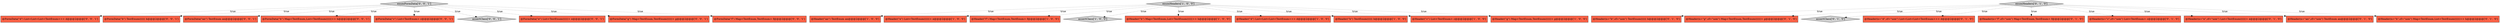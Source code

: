 digraph {
22 [style = filled, label = "@FormData(\"d\") List<List<List<TestEnum>>> d@@@2@@@['0', '0', '1']", fillcolor = tomato, shape = box image = "AAA0AAABBB3BBB"];
28 [style = filled, label = "@FormData(\"b\") TestEnum(((((( b@@@2@@@['0', '0', '1']", fillcolor = tomato, shape = box image = "AAA0AAABBB3BBB"];
9 [style = filled, label = "@Header(\"an\") TestEnum an@@@2@@@['1', '0', '0']", fillcolor = tomato, shape = box image = "AAA0AAABBB1BBB"];
6 [style = filled, label = "@Header(\"e\") List<TestEnum((((((> e@@@2@@@['1', '0', '0']", fillcolor = tomato, shape = box image = "AAA0AAABBB1BBB"];
18 [style = filled, label = "@Header(n=\"b\",cf=\"uon\") TestEnum(((((( b@@@2@@@['0', '1', '0']", fillcolor = tomato, shape = box image = "AAA0AAABBB2BBB"];
19 [style = filled, label = "@Header(n=\"g\",cf=\"uon\") Map<TestEnum,TestEnum((((((> g@@@2@@@['0', '1', '0']", fillcolor = tomato, shape = box image = "AAA0AAABBB2BBB"];
20 [style = filled, label = "@FormData(\"an\") TestEnum an@@@2@@@['0', '0', '1']", fillcolor = tomato, shape = box image = "AAA0AAABBB3BBB"];
2 [style = filled, label = "@Header(\"f\") Map<TestEnum,TestEnum> f@@@2@@@['1', '0', '0']", fillcolor = tomato, shape = box image = "AAA0AAABBB1BBB"];
25 [style = filled, label = "@FormData(\"h\") Map<TestEnum,List<TestEnum((((((>> h@@@2@@@['0', '0', '1']", fillcolor = tomato, shape = box image = "AAA0AAABBB3BBB"];
8 [style = filled, label = "assertClass['1', '0', '0']", fillcolor = lightgray, shape = diamond image = "AAA0AAABBB1BBB"];
16 [style = filled, label = "assertClass['0', '1', '0']", fillcolor = lightgray, shape = diamond image = "AAA0AAABBB2BBB"];
7 [style = filled, label = "@Header(\"h\") Map<TestEnum,List<TestEnum((((((>> h@@@2@@@['1', '0', '0']", fillcolor = tomato, shape = box image = "AAA0AAABBB1BBB"];
29 [style = filled, label = "@FormData(\"c\") List<TestEnum> c@@@2@@@['0', '0', '1']", fillcolor = tomato, shape = box image = "AAA0AAABBB3BBB"];
21 [style = filled, label = "enumFormData['0', '0', '1']", fillcolor = lightgray, shape = diamond image = "AAA0AAABBB3BBB"];
15 [style = filled, label = "@Header(n=\"d\",cf=\"uon\") List<List<List<TestEnum>>> d@@@2@@@['0', '1', '0']", fillcolor = tomato, shape = box image = "AAA0AAABBB2BBB"];
13 [style = filled, label = "@Header(n=\"f\",cf=\"uon\") Map<TestEnum,TestEnum> f@@@2@@@['0', '1', '0']", fillcolor = tomato, shape = box image = "AAA0AAABBB2BBB"];
26 [style = filled, label = "assertClass['0', '0', '1']", fillcolor = lightgray, shape = diamond image = "AAA0AAABBB3BBB"];
5 [style = filled, label = "@Header(\"d\") List<List<List<TestEnum>>> d@@@2@@@['1', '0', '0']", fillcolor = tomato, shape = box image = "AAA0AAABBB1BBB"];
4 [style = filled, label = "@Header(\"b\") TestEnum(((((( b@@@2@@@['1', '0', '0']", fillcolor = tomato, shape = box image = "AAA0AAABBB1BBB"];
11 [style = filled, label = "enumHeaders['0', '1', '0']", fillcolor = lightgray, shape = diamond image = "AAA0AAABBB2BBB"];
24 [style = filled, label = "@FormData(\"e\") List<TestEnum((((((> e@@@2@@@['0', '0', '1']", fillcolor = tomato, shape = box image = "AAA0AAABBB3BBB"];
12 [style = filled, label = "@Header(n=\"c\",cf=\"uon\") List<TestEnum> c@@@2@@@['0', '1', '0']", fillcolor = tomato, shape = box image = "AAA0AAABBB2BBB"];
3 [style = filled, label = "@Header(\"c\") List<TestEnum> c@@@2@@@['1', '0', '0']", fillcolor = tomato, shape = box image = "AAA0AAABBB1BBB"];
14 [style = filled, label = "@Header(n=\"e\",cf=\"uon\") List<TestEnum((((((> e@@@2@@@['0', '1', '0']", fillcolor = tomato, shape = box image = "AAA0AAABBB2BBB"];
10 [style = filled, label = "@Header(n=\"an\",cf=\"uon\") TestEnum an@@@2@@@['0', '1', '0']", fillcolor = tomato, shape = box image = "AAA0AAABBB2BBB"];
0 [style = filled, label = "enumHeaders['1', '0', '0']", fillcolor = lightgray, shape = diamond image = "AAA0AAABBB1BBB"];
17 [style = filled, label = "@Header(n=\"h\",cf=\"uon\") Map<TestEnum,List<TestEnum((((((>> h@@@2@@@['0', '1', '0']", fillcolor = tomato, shape = box image = "AAA0AAABBB2BBB"];
23 [style = filled, label = "@FormData(\"g\") Map<TestEnum,TestEnum((((((> g@@@2@@@['0', '0', '1']", fillcolor = tomato, shape = box image = "AAA0AAABBB3BBB"];
1 [style = filled, label = "@Header(\"g\") Map<TestEnum,TestEnum((((((> g@@@2@@@['1', '0', '0']", fillcolor = tomato, shape = box image = "AAA0AAABBB1BBB"];
27 [style = filled, label = "@FormData(\"f\") Map<TestEnum,TestEnum> f@@@2@@@['0', '0', '1']", fillcolor = tomato, shape = box image = "AAA0AAABBB3BBB"];
0->5 [style = dotted, label="true"];
21->20 [style = dotted, label="true"];
11->10 [style = dotted, label="true"];
21->29 [style = dotted, label="true"];
0->4 [style = dotted, label="true"];
11->12 [style = dotted, label="true"];
11->14 [style = dotted, label="true"];
11->17 [style = dotted, label="true"];
21->27 [style = dotted, label="true"];
21->22 [style = dotted, label="true"];
11->13 [style = dotted, label="true"];
11->18 [style = dotted, label="true"];
0->6 [style = dotted, label="true"];
21->28 [style = dotted, label="true"];
0->8 [style = dotted, label="true"];
21->25 [style = dotted, label="true"];
21->26 [style = dotted, label="true"];
21->24 [style = dotted, label="true"];
21->23 [style = dotted, label="true"];
11->16 [style = dotted, label="true"];
11->19 [style = dotted, label="true"];
0->3 [style = dotted, label="true"];
0->2 [style = dotted, label="true"];
11->15 [style = dotted, label="true"];
0->9 [style = dotted, label="true"];
0->7 [style = dotted, label="true"];
0->1 [style = dotted, label="true"];
}
